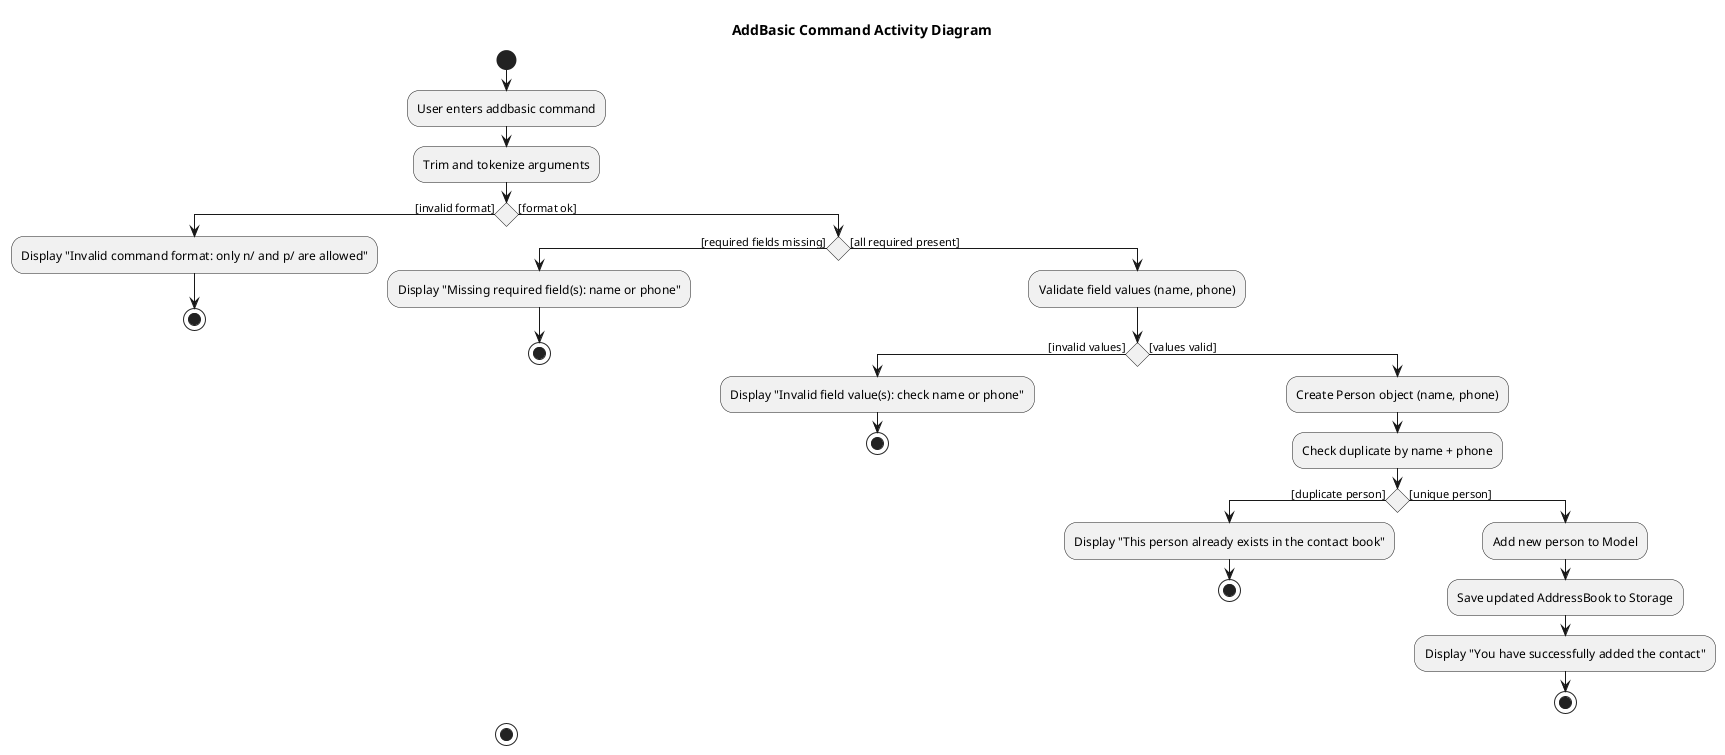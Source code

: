 @startuml
title AddBasic Command Activity Diagram

start

:User enters addbasic command;
:Trim and tokenize arguments;

if () then ([invalid format])
  :Display "Invalid command format: only n/ and p/ are allowed";
  stop
else ([format ok])
  if () then ([required fields missing])
    :Display "Missing required field(s): name or phone";
    stop
  else ([all required present])
    :Validate field values (name, phone);
    if () then ([invalid values])
      :Display "Invalid field value(s): check name or phone";
      stop
    else ([values valid])
      :Create Person object (name, phone);
      :Check duplicate by name + phone;
      if () then ([duplicate person])
        :Display "This person already exists in the contact book";
        stop
      else ([unique person])
        :Add new person to Model;
        :Save updated AddressBook to Storage;
        :Display "You have successfully added the contact";
        stop
      endif
    endif
  endif
endif

stop
@enduml
